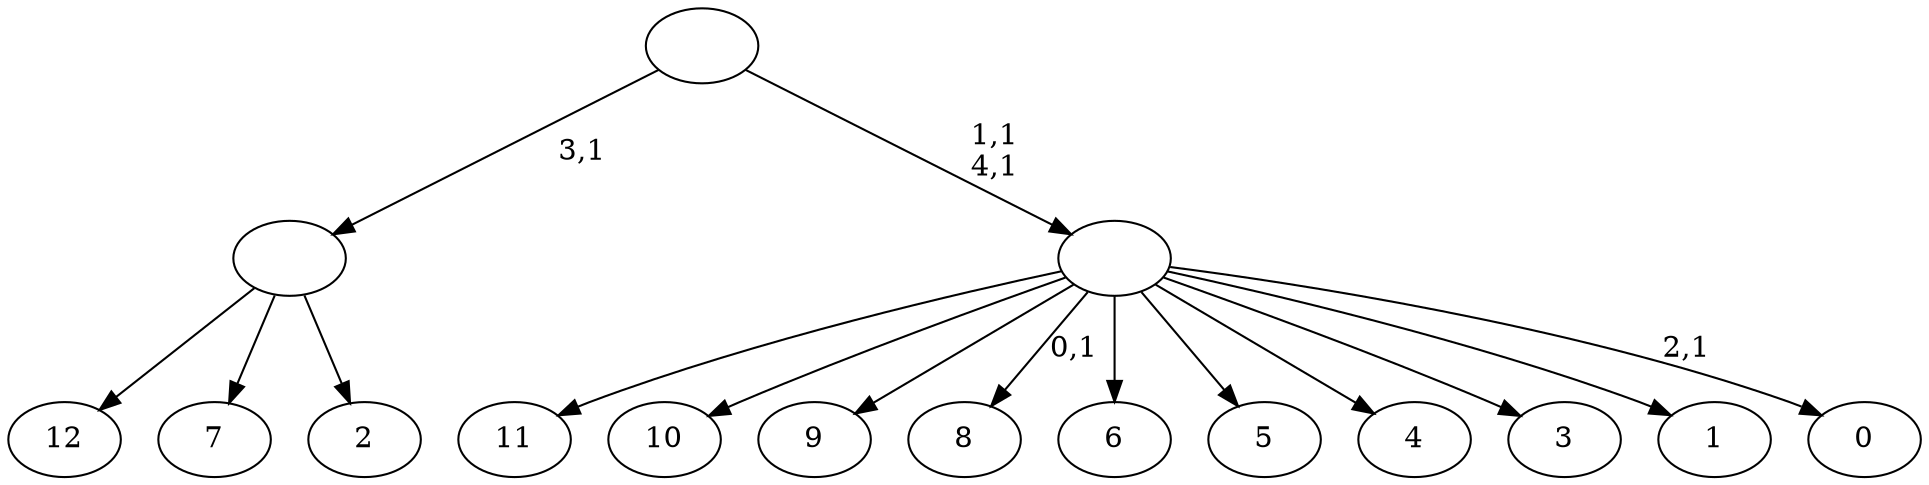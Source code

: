 digraph T {
	18 [label="12"]
	17 [label="11"]
	16 [label="10"]
	15 [label="9"]
	14 [label="8"]
	12 [label="7"]
	11 [label="6"]
	10 [label="5"]
	9 [label="4"]
	8 [label="3"]
	7 [label="2"]
	6 [label=""]
	5 [label="1"]
	4 [label="0"]
	2 [label=""]
	0 [label=""]
	6 -> 18 [label=""]
	6 -> 12 [label=""]
	6 -> 7 [label=""]
	2 -> 4 [label="2,1"]
	2 -> 14 [label="0,1"]
	2 -> 17 [label=""]
	2 -> 16 [label=""]
	2 -> 15 [label=""]
	2 -> 11 [label=""]
	2 -> 10 [label=""]
	2 -> 9 [label=""]
	2 -> 8 [label=""]
	2 -> 5 [label=""]
	0 -> 2 [label="1,1\n4,1"]
	0 -> 6 [label="3,1"]
}
